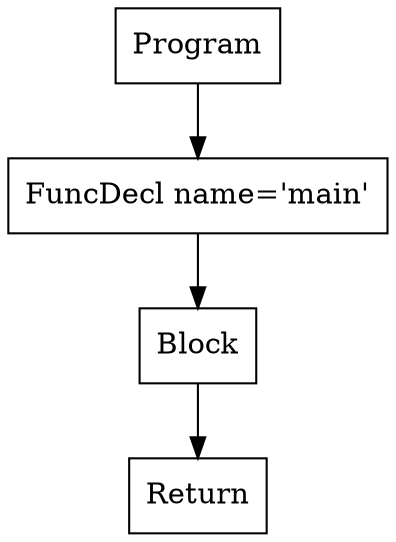 digraph AST {
3 [shape=box, label="Return"];
2 [shape=box, label="Block"];
2 -> 3;
1 [shape=box, label="FuncDecl name='main'"];
1 -> 2;
0 [shape=box, label="Program"];
0 -> 1;
}
